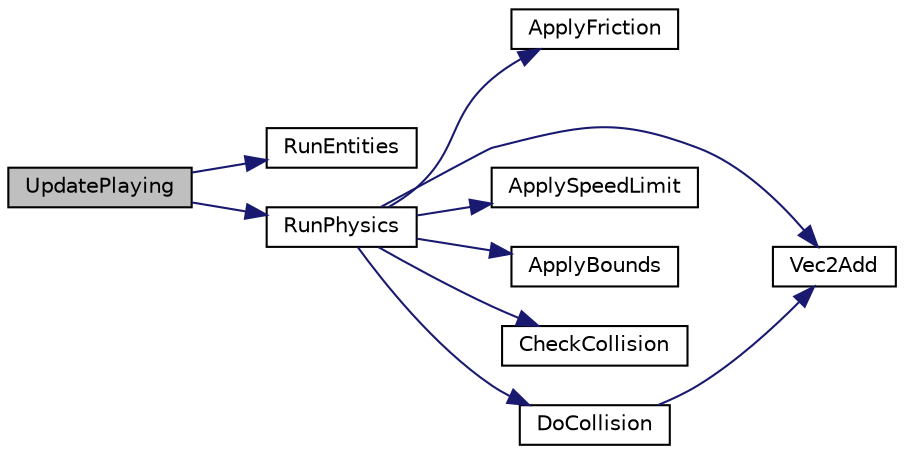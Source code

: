 digraph "UpdatePlaying"
{
  edge [fontname="Helvetica",fontsize="10",labelfontname="Helvetica",labelfontsize="10"];
  node [fontname="Helvetica",fontsize="10",shape=record];
  rankdir="LR";
  Node1 [label="UpdatePlaying",height=0.2,width=0.4,color="black", fillcolor="grey75", style="filled", fontcolor="black"];
  Node1 -> Node2 [color="midnightblue",fontsize="10",style="solid",fontname="Helvetica"];
  Node2 [label="RunEntities",height=0.2,width=0.4,color="black", fillcolor="white", style="filled",URL="$entity_8c.html#a4804d845517ee1430fc40dfdc3d333df"];
  Node1 -> Node3 [color="midnightblue",fontsize="10",style="solid",fontname="Helvetica"];
  Node3 [label="RunPhysics",height=0.2,width=0.4,color="black", fillcolor="white", style="filled",URL="$dumb__physics_8c.html#ae354ed0629e54a219f0a00be20f6e2f0"];
  Node3 -> Node4 [color="midnightblue",fontsize="10",style="solid",fontname="Helvetica"];
  Node4 [label="ApplyFriction",height=0.2,width=0.4,color="black", fillcolor="white", style="filled",URL="$dumb__physics_8c.html#a04c93e0b3d3d778e28fc804fc52bf88b"];
  Node3 -> Node5 [color="midnightblue",fontsize="10",style="solid",fontname="Helvetica"];
  Node5 [label="Vec2Add",height=0.2,width=0.4,color="black", fillcolor="white", style="filled",URL="$globals_8h.html#a0b07daa7e4d5ab9bc9842dbd07ffbd1c"];
  Node3 -> Node6 [color="midnightblue",fontsize="10",style="solid",fontname="Helvetica"];
  Node6 [label="ApplySpeedLimit",height=0.2,width=0.4,color="black", fillcolor="white", style="filled",URL="$dumb__physics_8c.html#a1605813c3093dd564cd63719073ce122"];
  Node3 -> Node7 [color="midnightblue",fontsize="10",style="solid",fontname="Helvetica"];
  Node7 [label="ApplyBounds",height=0.2,width=0.4,color="black", fillcolor="white", style="filled",URL="$dumb__physics_8c.html#aac1300a97cdd2b37a4ddfa316dc92ece"];
  Node3 -> Node8 [color="midnightblue",fontsize="10",style="solid",fontname="Helvetica"];
  Node8 [label="CheckCollision",height=0.2,width=0.4,color="black", fillcolor="white", style="filled",URL="$dumb__physics_8c.html#ac2d2a3c3841dcc0533751a2421d21b58"];
  Node3 -> Node9 [color="midnightblue",fontsize="10",style="solid",fontname="Helvetica"];
  Node9 [label="DoCollision",height=0.2,width=0.4,color="black", fillcolor="white", style="filled",URL="$dumb__physics_8c.html#a9e6b8c74bb414eeffcbd423e4a40e542"];
  Node9 -> Node5 [color="midnightblue",fontsize="10",style="solid",fontname="Helvetica"];
}
